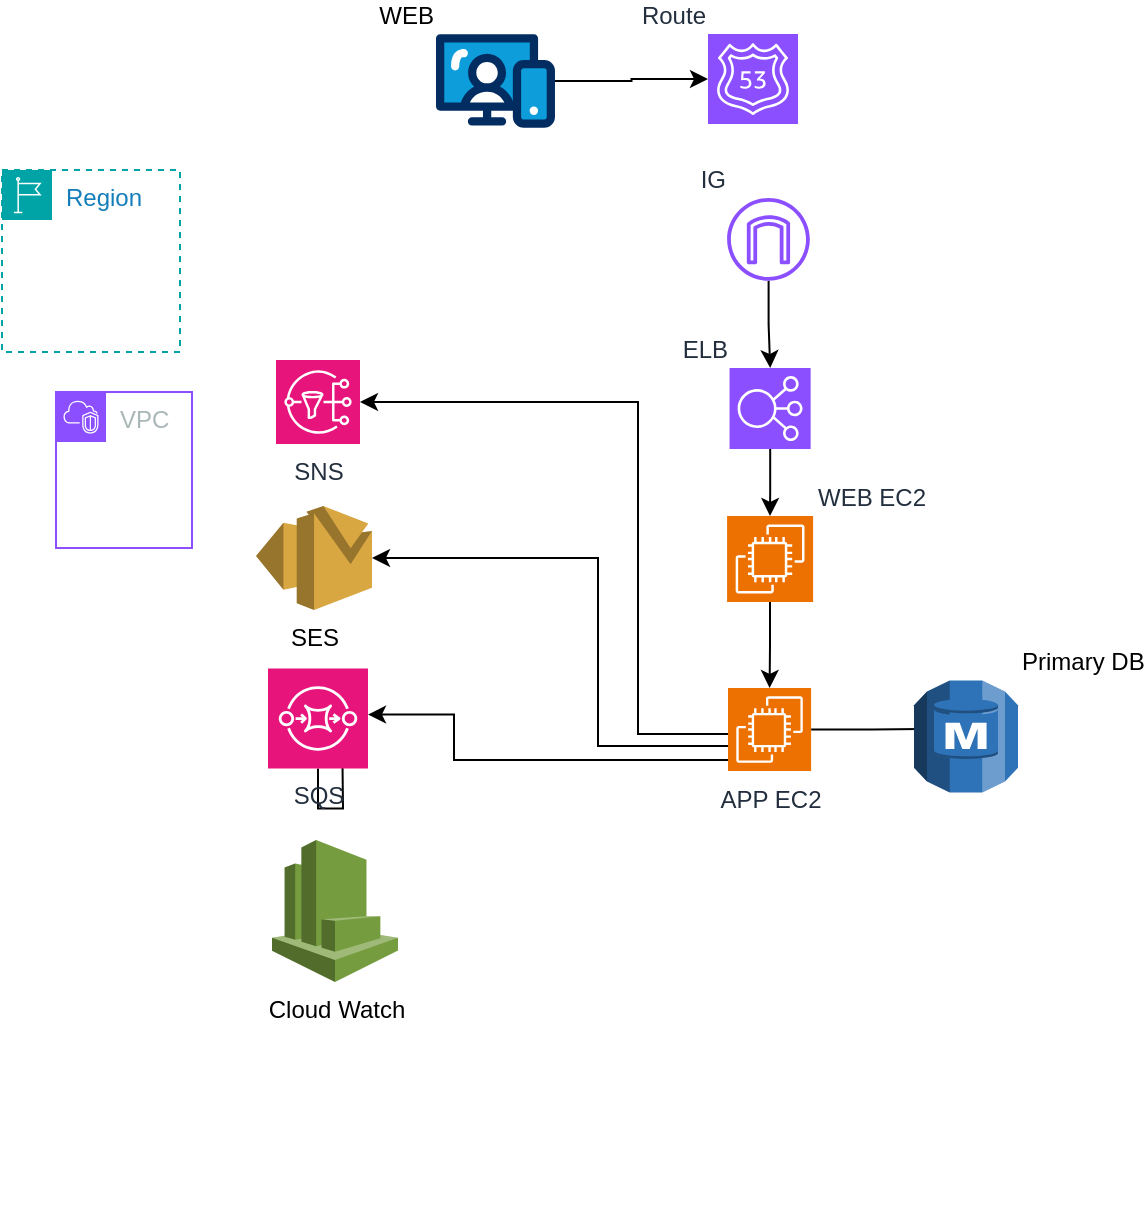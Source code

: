 <mxfile version="26.2.5">
  <diagram name="Page-1" id="d6edJk67j7s0k6tXhJVO">
    <mxGraphModel dx="1115" dy="1706" grid="0" gridSize="10" guides="1" tooltips="1" connect="1" arrows="1" fold="1" page="1" pageScale="1" pageWidth="850" pageHeight="1100" background="#FFFFFF" math="0" shadow="0">
      <root>
        <mxCell id="0" />
        <mxCell id="1" parent="0" />
        <mxCell id="ni2ufou63JQbq89U_iEY-41" value="" style="edgeStyle=orthogonalEdgeStyle;rounded=0;orthogonalLoop=1;jettySize=auto;html=1;" edge="1" parent="1" source="QDt6HuoATpvbEMl83aBC-4" target="QDt6HuoATpvbEMl83aBC-2">
          <mxGeometry relative="1" as="geometry" />
        </mxCell>
        <mxCell id="QDt6HuoATpvbEMl83aBC-4" value="IG" style="sketch=0;outlineConnect=0;fontColor=#232F3E;gradientColor=none;fillColor=#8C4FFF;strokeColor=none;dashed=0;verticalLabelPosition=top;verticalAlign=bottom;align=right;html=1;fontSize=12;fontStyle=0;aspect=fixed;pointerEvents=1;shape=mxgraph.aws4.internet_gateway;rotation=0;labelPosition=left;direction=east;" parent="1" vertex="1">
          <mxGeometry x="367.55" y="24" width="41.37" height="41.37" as="geometry" />
        </mxCell>
        <mxCell id="ni2ufou63JQbq89U_iEY-39" value="" style="edgeStyle=orthogonalEdgeStyle;rounded=0;orthogonalLoop=1;jettySize=auto;html=1;" edge="1" parent="1" source="QDt6HuoATpvbEMl83aBC-2" target="ni2ufou63JQbq89U_iEY-3">
          <mxGeometry relative="1" as="geometry" />
        </mxCell>
        <mxCell id="QDt6HuoATpvbEMl83aBC-2" value="ELB" style="sketch=0;points=[[0,0,0],[0.25,0,0],[0.5,0,0],[0.75,0,0],[1,0,0],[0,1,0],[0.25,1,0],[0.5,1,0],[0.75,1,0],[1,1,0],[0,0.25,0],[0,0.5,0],[0,0.75,0],[1,0.25,0],[1,0.5,0],[1,0.75,0]];outlineConnect=0;fontColor=#232F3E;fillColor=#8C4FFF;strokeColor=#ffffff;dashed=0;verticalLabelPosition=top;verticalAlign=bottom;align=right;html=1;fontSize=12;fontStyle=0;aspect=fixed;shape=mxgraph.aws4.resourceIcon;resIcon=mxgraph.aws4.elastic_load_balancing;container=0;labelPosition=left;" parent="1" vertex="1">
          <mxGeometry x="368.77" y="109.0" width="40.55" height="40.55" as="geometry" />
        </mxCell>
        <mxCell id="ni2ufou63JQbq89U_iEY-5" value="" style="edgeStyle=orthogonalEdgeStyle;rounded=0;orthogonalLoop=1;jettySize=auto;html=1;" edge="1" parent="1" source="ni2ufou63JQbq89U_iEY-3" target="ni2ufou63JQbq89U_iEY-4">
          <mxGeometry relative="1" as="geometry" />
        </mxCell>
        <mxCell id="ni2ufou63JQbq89U_iEY-3" value="WEB EC2" style="sketch=0;points=[[0,0,0],[0.25,0,0],[0.5,0,0],[0.75,0,0],[1,0,0],[0,1,0],[0.25,1,0],[0.5,1,0],[0.75,1,0],[1,1,0],[0,0.25,0],[0,0.5,0],[0,0.75,0],[1,0.25,0],[1,0.5,0],[1,0.75,0]];outlineConnect=0;fontColor=#232F3E;fillColor=#ED7100;strokeColor=#ffffff;dashed=0;verticalLabelPosition=top;verticalAlign=bottom;align=left;html=1;fontSize=12;fontStyle=0;aspect=fixed;shape=mxgraph.aws4.resourceIcon;resIcon=mxgraph.aws4.ec2;labelPosition=right;" vertex="1" parent="1">
          <mxGeometry x="367.545" y="183" width="43" height="43" as="geometry" />
        </mxCell>
        <mxCell id="ni2ufou63JQbq89U_iEY-36" value="" style="edgeStyle=orthogonalEdgeStyle;rounded=0;orthogonalLoop=1;jettySize=auto;html=1;" edge="1" parent="1" source="ni2ufou63JQbq89U_iEY-4" target="ni2ufou63JQbq89U_iEY-20">
          <mxGeometry relative="1" as="geometry" />
        </mxCell>
        <mxCell id="ni2ufou63JQbq89U_iEY-4" value="APP EC2" style="sketch=0;points=[[0,0,0],[0.25,0,0],[0.5,0,0],[0.75,0,0],[1,0,0],[0,1,0],[0.25,1,0],[0.5,1,0],[0.75,1,0],[1,1,0],[0,0.25,0],[0,0.5,0],[0,0.75,0],[1,0.25,0],[1,0.5,0],[1,0.75,0]];outlineConnect=0;fontColor=#232F3E;fillColor=#ED7100;strokeColor=#ffffff;dashed=0;verticalLabelPosition=bottom;verticalAlign=top;align=center;html=1;fontSize=12;fontStyle=0;aspect=fixed;shape=mxgraph.aws4.resourceIcon;resIcon=mxgraph.aws4.ec2;labelPosition=center;" vertex="1" parent="1">
          <mxGeometry x="368" y="269" width="41.55" height="41.55" as="geometry" />
        </mxCell>
        <mxCell id="ni2ufou63JQbq89U_iEY-6" value="Route" style="sketch=0;points=[[0,0,0],[0.25,0,0],[0.5,0,0],[0.75,0,0],[1,0,0],[0,1,0],[0.25,1,0],[0.5,1,0],[0.75,1,0],[1,1,0],[0,0.25,0],[0,0.5,0],[0,0.75,0],[1,0.25,0],[1,0.5,0],[1,0.75,0]];outlineConnect=0;fontColor=#232F3E;fillColor=#8C4FFF;strokeColor=#ffffff;dashed=0;verticalLabelPosition=top;verticalAlign=bottom;align=right;html=1;fontSize=12;fontStyle=0;aspect=fixed;shape=mxgraph.aws4.resourceIcon;resIcon=mxgraph.aws4.route_53;labelPosition=left;" vertex="1" parent="1">
          <mxGeometry x="358" y="-58" width="45" height="45" as="geometry" />
        </mxCell>
        <mxCell id="ni2ufou63JQbq89U_iEY-29" value="" style="edgeStyle=orthogonalEdgeStyle;rounded=0;orthogonalLoop=1;jettySize=auto;html=1;" edge="1" parent="1" source="ni2ufou63JQbq89U_iEY-9" target="ni2ufou63JQbq89U_iEY-6">
          <mxGeometry relative="1" as="geometry" />
        </mxCell>
        <mxCell id="ni2ufou63JQbq89U_iEY-9" value="WEB" style="verticalLabelPosition=top;aspect=fixed;html=1;shape=mxgraph.salesforce.web;labelPosition=left;align=right;verticalAlign=bottom;" vertex="1" parent="1">
          <mxGeometry x="222" y="-58" width="59.49" height="47" as="geometry" />
        </mxCell>
        <mxCell id="ni2ufou63JQbq89U_iEY-10" value="SNS" style="sketch=0;points=[[0,0,0],[0.25,0,0],[0.5,0,0],[0.75,0,0],[1,0,0],[0,1,0],[0.25,1,0],[0.5,1,0],[0.75,1,0],[1,1,0],[0,0.25,0],[0,0.5,0],[0,0.75,0],[1,0.25,0],[1,0.5,0],[1,0.75,0]];outlineConnect=0;fontColor=#232F3E;fillColor=#E7157B;strokeColor=#ffffff;dashed=0;verticalLabelPosition=bottom;verticalAlign=top;align=center;html=1;fontSize=12;fontStyle=0;aspect=fixed;shape=mxgraph.aws4.resourceIcon;resIcon=mxgraph.aws4.sns;" vertex="1" parent="1">
          <mxGeometry x="142" y="105" width="42" height="42" as="geometry" />
        </mxCell>
        <mxCell id="ni2ufou63JQbq89U_iEY-11" value="SES" style="outlineConnect=0;dashed=0;verticalLabelPosition=bottom;verticalAlign=top;align=center;html=1;shape=mxgraph.aws3.ses;fillColor=#D9A741;gradientColor=none;" vertex="1" parent="1">
          <mxGeometry x="132" y="178" width="58" height="52" as="geometry" />
        </mxCell>
        <mxCell id="ni2ufou63JQbq89U_iEY-13" value="Cloud Watch" style="outlineConnect=0;dashed=0;verticalLabelPosition=bottom;verticalAlign=top;align=center;html=1;shape=mxgraph.aws3.cloudwatch;fillColor=#759C3E;gradientColor=none;" vertex="1" parent="1">
          <mxGeometry x="140" y="345" width="63" height="71" as="geometry" />
        </mxCell>
        <mxCell id="ni2ufou63JQbq89U_iEY-15" style="edgeStyle=orthogonalEdgeStyle;rounded=0;orthogonalLoop=1;jettySize=auto;html=1;entryX=0.531;entryY=0.554;entryDx=0;entryDy=0;entryPerimeter=0;" edge="1" parent="1" source="ni2ufou63JQbq89U_iEY-12">
          <mxGeometry relative="1" as="geometry">
            <mxPoint x="371.45" y="306.94" as="sourcePoint" />
            <mxPoint x="175.0" y="284.64" as="targetPoint" />
            <Array as="points" />
          </mxGeometry>
        </mxCell>
        <mxCell id="ni2ufou63JQbq89U_iEY-16" style="edgeStyle=orthogonalEdgeStyle;rounded=0;orthogonalLoop=1;jettySize=auto;html=1;entryX=1;entryY=0.5;entryDx=0;entryDy=0;entryPerimeter=0;" edge="1" parent="1" target="ni2ufou63JQbq89U_iEY-11">
          <mxGeometry relative="1" as="geometry">
            <mxPoint x="368" y="298" as="sourcePoint" />
            <mxPoint x="190" y="218.0" as="targetPoint" />
            <Array as="points">
              <mxPoint x="303" y="298" />
              <mxPoint x="303" y="204" />
            </Array>
          </mxGeometry>
        </mxCell>
        <mxCell id="ni2ufou63JQbq89U_iEY-23" style="edgeStyle=orthogonalEdgeStyle;rounded=0;orthogonalLoop=1;jettySize=auto;html=1;exitX=0.5;exitY=0.99;exitDx=0;exitDy=0;exitPerimeter=0;" edge="1" parent="1">
          <mxGeometry relative="1" as="geometry">
            <mxPoint x="497.0" y="519.61" as="sourcePoint" />
            <mxPoint x="497.0" y="520" as="targetPoint" />
          </mxGeometry>
        </mxCell>
        <mxCell id="ni2ufou63JQbq89U_iEY-27" value="Region" style="points=[[0,0],[0.25,0],[0.5,0],[0.75,0],[1,0],[1,0.25],[1,0.5],[1,0.75],[1,1],[0.75,1],[0.5,1],[0.25,1],[0,1],[0,0.75],[0,0.5],[0,0.25]];outlineConnect=0;gradientColor=none;html=1;whiteSpace=wrap;fontSize=12;fontStyle=0;container=1;pointerEvents=0;collapsible=0;recursiveResize=0;shape=mxgraph.aws4.group;grIcon=mxgraph.aws4.group_region;strokeColor=#00A4A6;fillColor=none;verticalAlign=top;align=left;spacingLeft=30;fontColor=#147EBA;dashed=1;" vertex="1" parent="1">
          <mxGeometry x="5" y="10" width="89" height="91" as="geometry" />
        </mxCell>
        <mxCell id="ni2ufou63JQbq89U_iEY-28" value="VPC" style="points=[[0,0],[0.25,0],[0.5,0],[0.75,0],[1,0],[1,0.25],[1,0.5],[1,0.75],[1,1],[0.75,1],[0.5,1],[0.25,1],[0,1],[0,0.75],[0,0.5],[0,0.25]];outlineConnect=0;gradientColor=none;html=1;whiteSpace=wrap;fontSize=12;fontStyle=0;container=1;pointerEvents=0;collapsible=0;recursiveResize=0;shape=mxgraph.aws4.group;grIcon=mxgraph.aws4.group_vpc2;strokeColor=#8C4FFF;fillColor=none;verticalAlign=top;align=left;spacingLeft=30;fontColor=#AAB7B8;dashed=0;" vertex="1" parent="1">
          <mxGeometry x="32" y="121" width="68" height="78" as="geometry" />
        </mxCell>
        <mxCell id="ni2ufou63JQbq89U_iEY-33" value="" style="edgeStyle=orthogonalEdgeStyle;rounded=0;orthogonalLoop=1;jettySize=auto;html=1;entryX=1;entryY=0.5;entryDx=0;entryDy=0;entryPerimeter=0;" edge="1" parent="1" source="ni2ufou63JQbq89U_iEY-4">
          <mxGeometry relative="1" as="geometry">
            <mxPoint x="371.45" y="304.94" as="sourcePoint" />
            <mxPoint x="188" y="282.27" as="targetPoint" />
            <Array as="points">
              <mxPoint x="231" y="305" />
              <mxPoint x="231" y="282" />
            </Array>
          </mxGeometry>
        </mxCell>
        <mxCell id="ni2ufou63JQbq89U_iEY-12" value="SQS" style="sketch=0;points=[[0,0,0],[0.25,0,0],[0.5,0,0],[0.75,0,0],[1,0,0],[0,1,0],[0.25,1,0],[0.5,1,0],[0.75,1,0],[1,1,0],[0,0.25,0],[0,0.5,0],[0,0.75,0],[1,0.25,0],[1,0.5,0],[1,0.75,0]];outlineConnect=0;fontColor=#232F3E;fillColor=#E7157B;strokeColor=#ffffff;dashed=0;verticalLabelPosition=bottom;verticalAlign=top;align=center;html=1;fontSize=12;fontStyle=0;aspect=fixed;shape=mxgraph.aws4.resourceIcon;resIcon=mxgraph.aws4.sqs;" vertex="1" parent="1">
          <mxGeometry x="138" y="259.27" width="50" height="50" as="geometry" />
        </mxCell>
        <mxCell id="ni2ufou63JQbq89U_iEY-34" style="edgeStyle=orthogonalEdgeStyle;rounded=0;orthogonalLoop=1;jettySize=auto;html=1;entryX=1;entryY=0.5;entryDx=0;entryDy=0;entryPerimeter=0;flowAnimation=0;" edge="1" parent="1" source="ni2ufou63JQbq89U_iEY-4" target="ni2ufou63JQbq89U_iEY-10">
          <mxGeometry relative="1" as="geometry">
            <Array as="points">
              <mxPoint x="323" y="292" />
              <mxPoint x="323" y="126" />
            </Array>
          </mxGeometry>
        </mxCell>
        <mxCell id="ni2ufou63JQbq89U_iEY-38" value="" style="group" vertex="1" connectable="0" parent="1">
          <mxGeometry x="461" y="264.27" width="52" height="56" as="geometry" />
        </mxCell>
        <mxCell id="ni2ufou63JQbq89U_iEY-25" value="Primary DB" style="outlineConnect=0;dashed=0;verticalLabelPosition=top;verticalAlign=bottom;align=left;html=1;shape=mxgraph.aws3.rds;fillColor=#2E73B8;gradientColor=none;labelPosition=right;" vertex="1" parent="ni2ufou63JQbq89U_iEY-38">
          <mxGeometry y="1" width="52" height="56" as="geometry" />
        </mxCell>
        <mxCell id="ni2ufou63JQbq89U_iEY-20" value="" style="outlineConnect=0;dashed=0;verticalLabelPosition=bottom;verticalAlign=top;align=center;html=1;shape=mxgraph.aws3.rds_db_instance;fillColor=#2E73B8;gradientColor=none;" vertex="1" parent="ni2ufou63JQbq89U_iEY-38">
          <mxGeometry x="10" y="9.73" width="32" height="31" as="geometry" />
        </mxCell>
      </root>
    </mxGraphModel>
  </diagram>
</mxfile>
